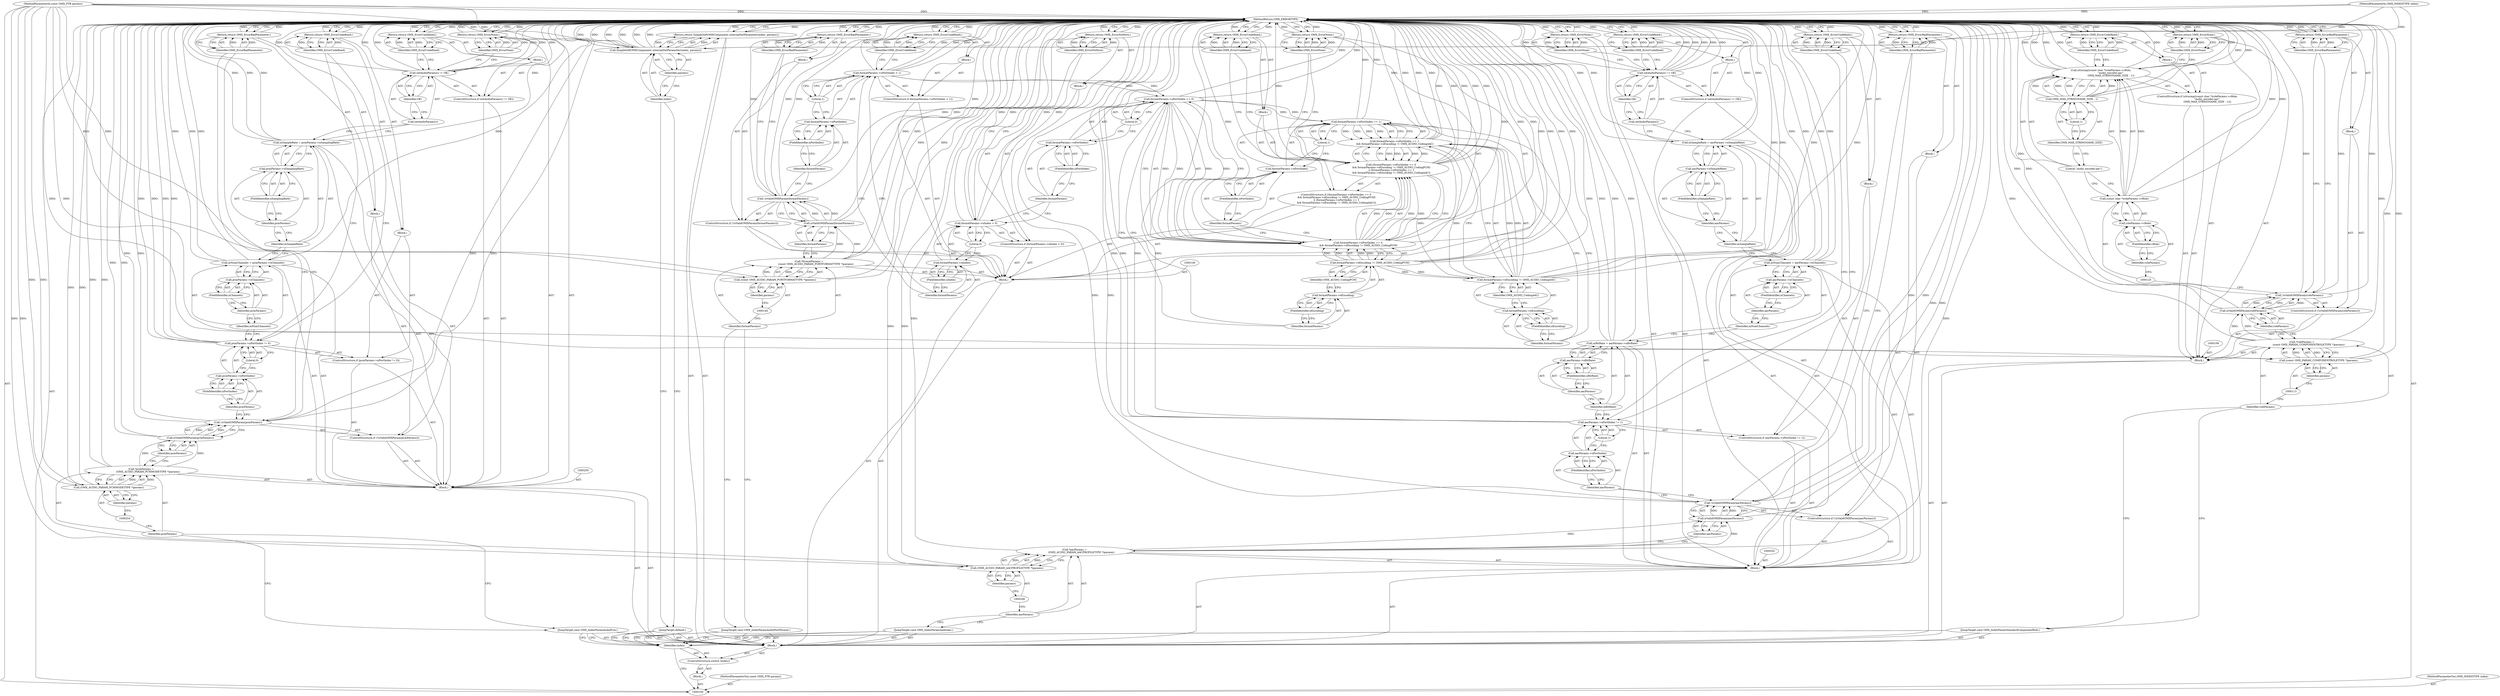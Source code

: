 digraph "0_Android_295c883fe3105b19bcd0f9e07d54c6b589fc5bff_3" {
"1000296" [label="(MethodReturn,OMX_ERRORTYPE)"];
"1000115" [label="(ControlStructure,if (!isValidOMXParam(roleParams)))"];
"1000116" [label="(Call,!isValidOMXParam(roleParams))"];
"1000117" [label="(Call,isValidOMXParam(roleParams))"];
"1000118" [label="(Identifier,roleParams)"];
"1000119" [label="(Block,)"];
"1000291" [label="(JumpTarget,default:)"];
"1000292" [label="(Return,return SimpleSoftOMXComponent::internalSetParameter(index, params);)"];
"1000294" [label="(Identifier,index)"];
"1000295" [label="(Identifier,params)"];
"1000293" [label="(Call,SimpleSoftOMXComponent::internalSetParameter(index, params))"];
"1000120" [label="(Return,return OMX_ErrorBadParameter;)"];
"1000121" [label="(Identifier,OMX_ErrorBadParameter)"];
"1000122" [label="(ControlStructure,if (strncmp((const char *)roleParams->cRole,\n                         \"audio_encoder.aac\",\n                         OMX_MAX_STRINGNAME_SIZE - 1)))"];
"1000123" [label="(Call,strncmp((const char *)roleParams->cRole,\n                         \"audio_encoder.aac\",\n                         OMX_MAX_STRINGNAME_SIZE - 1))"];
"1000124" [label="(Call,(const char *)roleParams->cRole)"];
"1000126" [label="(Call,roleParams->cRole)"];
"1000127" [label="(Identifier,roleParams)"];
"1000128" [label="(FieldIdentifier,cRole)"];
"1000129" [label="(Literal,\"audio_encoder.aac\")"];
"1000130" [label="(Call,OMX_MAX_STRINGNAME_SIZE - 1)"];
"1000131" [label="(Identifier,OMX_MAX_STRINGNAME_SIZE)"];
"1000132" [label="(Literal,1)"];
"1000133" [label="(Block,)"];
"1000134" [label="(Return,return OMX_ErrorUndefined;)"];
"1000135" [label="(Identifier,OMX_ErrorUndefined)"];
"1000102" [label="(MethodParameterIn,const OMX_PTR params)"];
"1000377" [label="(MethodParameterOut,const OMX_PTR params)"];
"1000103" [label="(Block,)"];
"1000101" [label="(MethodParameterIn,OMX_INDEXTYPE index)"];
"1000376" [label="(MethodParameterOut,OMX_INDEXTYPE index)"];
"1000136" [label="(Return,return OMX_ErrorNone;)"];
"1000137" [label="(Identifier,OMX_ErrorNone)"];
"1000138" [label="(JumpTarget,case OMX_IndexParamAudioPortFormat:)"];
"1000139" [label="(Block,)"];
"1000141" [label="(Call,*formatParams =\n                 (const OMX_AUDIO_PARAM_PORTFORMATTYPE *)params)"];
"1000142" [label="(Identifier,formatParams)"];
"1000143" [label="(Call,(const OMX_AUDIO_PARAM_PORTFORMATTYPE *)params)"];
"1000145" [label="(Identifier,params)"];
"1000146" [label="(ControlStructure,if (!isValidOMXParam(formatParams)))"];
"1000147" [label="(Call,!isValidOMXParam(formatParams))"];
"1000148" [label="(Call,isValidOMXParam(formatParams))"];
"1000149" [label="(Identifier,formatParams)"];
"1000150" [label="(Block,)"];
"1000104" [label="(ControlStructure,switch (index))"];
"1000106" [label="(Block,)"];
"1000105" [label="(Identifier,index)"];
"1000151" [label="(Return,return OMX_ErrorBadParameter;)"];
"1000152" [label="(Identifier,OMX_ErrorBadParameter)"];
"1000153" [label="(ControlStructure,if (formatParams->nPortIndex > 1))"];
"1000154" [label="(Call,formatParams->nPortIndex > 1)"];
"1000155" [label="(Call,formatParams->nPortIndex)"];
"1000156" [label="(Identifier,formatParams)"];
"1000157" [label="(FieldIdentifier,nPortIndex)"];
"1000158" [label="(Literal,1)"];
"1000159" [label="(Block,)"];
"1000160" [label="(Return,return OMX_ErrorUndefined;)"];
"1000161" [label="(Identifier,OMX_ErrorUndefined)"];
"1000162" [label="(ControlStructure,if (formatParams->nIndex > 0))"];
"1000166" [label="(FieldIdentifier,nIndex)"];
"1000167" [label="(Literal,0)"];
"1000168" [label="(Block,)"];
"1000163" [label="(Call,formatParams->nIndex > 0)"];
"1000164" [label="(Call,formatParams->nIndex)"];
"1000165" [label="(Identifier,formatParams)"];
"1000169" [label="(Return,return OMX_ErrorNoMore;)"];
"1000170" [label="(Identifier,OMX_ErrorNoMore)"];
"1000107" [label="(JumpTarget,case OMX_IndexParamStandardComponentRole:)"];
"1000171" [label="(ControlStructure,if ((formatParams->nPortIndex == 0\n && formatParams->eEncoding != OMX_AUDIO_CodingPCM)\n || (formatParams->nPortIndex == 1\n && formatParams->eEncoding != OMX_AUDIO_CodingAAC)))"];
"1000177" [label="(FieldIdentifier,nPortIndex)"];
"1000178" [label="(Literal,0)"];
"1000172" [label="(Call,(formatParams->nPortIndex == 0\n && formatParams->eEncoding != OMX_AUDIO_CodingPCM)\n || (formatParams->nPortIndex == 1\n && formatParams->eEncoding != OMX_AUDIO_CodingAAC))"];
"1000173" [label="(Call,formatParams->nPortIndex == 0\n && formatParams->eEncoding != OMX_AUDIO_CodingPCM)"];
"1000174" [label="(Call,formatParams->nPortIndex == 0)"];
"1000175" [label="(Call,formatParams->nPortIndex)"];
"1000176" [label="(Identifier,formatParams)"];
"1000182" [label="(FieldIdentifier,eEncoding)"];
"1000183" [label="(Identifier,OMX_AUDIO_CodingPCM)"];
"1000179" [label="(Call,formatParams->eEncoding != OMX_AUDIO_CodingPCM)"];
"1000180" [label="(Call,formatParams->eEncoding)"];
"1000181" [label="(Identifier,formatParams)"];
"1000188" [label="(FieldIdentifier,nPortIndex)"];
"1000189" [label="(Literal,1)"];
"1000184" [label="(Call,formatParams->nPortIndex == 1\n && formatParams->eEncoding != OMX_AUDIO_CodingAAC)"];
"1000185" [label="(Call,formatParams->nPortIndex == 1)"];
"1000186" [label="(Call,formatParams->nPortIndex)"];
"1000187" [label="(Identifier,formatParams)"];
"1000193" [label="(FieldIdentifier,eEncoding)"];
"1000194" [label="(Identifier,OMX_AUDIO_CodingAAC)"];
"1000190" [label="(Call,formatParams->eEncoding != OMX_AUDIO_CodingAAC)"];
"1000191" [label="(Call,formatParams->eEncoding)"];
"1000192" [label="(Identifier,formatParams)"];
"1000195" [label="(Block,)"];
"1000196" [label="(Return,return OMX_ErrorUndefined;)"];
"1000197" [label="(Identifier,OMX_ErrorUndefined)"];
"1000198" [label="(Return,return OMX_ErrorNone;)"];
"1000199" [label="(Identifier,OMX_ErrorNone)"];
"1000200" [label="(JumpTarget,case OMX_IndexParamAudioAac:)"];
"1000201" [label="(Block,)"];
"1000203" [label="(Call,*aacParams =\n                 (OMX_AUDIO_PARAM_AACPROFILETYPE *)params)"];
"1000204" [label="(Identifier,aacParams)"];
"1000205" [label="(Call,(OMX_AUDIO_PARAM_AACPROFILETYPE *)params)"];
"1000207" [label="(Identifier,params)"];
"1000208" [label="(ControlStructure,if (!isValidOMXParam(aacParams)))"];
"1000209" [label="(Call,!isValidOMXParam(aacParams))"];
"1000210" [label="(Call,isValidOMXParam(aacParams))"];
"1000211" [label="(Identifier,aacParams)"];
"1000212" [label="(Block,)"];
"1000213" [label="(Return,return OMX_ErrorBadParameter;)"];
"1000214" [label="(Identifier,OMX_ErrorBadParameter)"];
"1000215" [label="(ControlStructure,if (aacParams->nPortIndex != 1))"];
"1000216" [label="(Call,aacParams->nPortIndex != 1)"];
"1000217" [label="(Call,aacParams->nPortIndex)"];
"1000218" [label="(Identifier,aacParams)"];
"1000219" [label="(FieldIdentifier,nPortIndex)"];
"1000220" [label="(Literal,1)"];
"1000221" [label="(Block,)"];
"1000222" [label="(Return,return OMX_ErrorUndefined;)"];
"1000223" [label="(Identifier,OMX_ErrorUndefined)"];
"1000224" [label="(Call,mBitRate = aacParams->nBitRate)"];
"1000225" [label="(Identifier,mBitRate)"];
"1000226" [label="(Call,aacParams->nBitRate)"];
"1000227" [label="(Identifier,aacParams)"];
"1000228" [label="(FieldIdentifier,nBitRate)"];
"1000229" [label="(Call,mNumChannels = aacParams->nChannels)"];
"1000230" [label="(Identifier,mNumChannels)"];
"1000231" [label="(Call,aacParams->nChannels)"];
"1000232" [label="(Identifier,aacParams)"];
"1000233" [label="(FieldIdentifier,nChannels)"];
"1000234" [label="(Call,mSampleRate = aacParams->nSampleRate)"];
"1000235" [label="(Identifier,mSampleRate)"];
"1000236" [label="(Call,aacParams->nSampleRate)"];
"1000237" [label="(Identifier,aacParams)"];
"1000238" [label="(FieldIdentifier,nSampleRate)"];
"1000239" [label="(ControlStructure,if (setAudioParams() != OK))"];
"1000242" [label="(Identifier,OK)"];
"1000243" [label="(Block,)"];
"1000240" [label="(Call,setAudioParams() != OK)"];
"1000241" [label="(Call,setAudioParams())"];
"1000108" [label="(Block,)"];
"1000110" [label="(Call,*roleParams =\n                 (const OMX_PARAM_COMPONENTROLETYPE *)params)"];
"1000111" [label="(Identifier,roleParams)"];
"1000244" [label="(Return,return OMX_ErrorUndefined;)"];
"1000245" [label="(Identifier,OMX_ErrorUndefined)"];
"1000246" [label="(Return,return OMX_ErrorNone;)"];
"1000247" [label="(Identifier,OMX_ErrorNone)"];
"1000248" [label="(JumpTarget,case OMX_IndexParamAudioPcm:)"];
"1000249" [label="(Block,)"];
"1000251" [label="(Call,*pcmParams =\n                 (OMX_AUDIO_PARAM_PCMMODETYPE *)params)"];
"1000252" [label="(Identifier,pcmParams)"];
"1000112" [label="(Call,(const OMX_PARAM_COMPONENTROLETYPE *)params)"];
"1000114" [label="(Identifier,params)"];
"1000253" [label="(Call,(OMX_AUDIO_PARAM_PCMMODETYPE *)params)"];
"1000255" [label="(Identifier,params)"];
"1000256" [label="(ControlStructure,if (!isValidOMXParam(pcmParams)))"];
"1000257" [label="(Call,!isValidOMXParam(pcmParams))"];
"1000258" [label="(Call,isValidOMXParam(pcmParams))"];
"1000259" [label="(Identifier,pcmParams)"];
"1000260" [label="(Block,)"];
"1000261" [label="(Return,return OMX_ErrorBadParameter;)"];
"1000262" [label="(Identifier,OMX_ErrorBadParameter)"];
"1000263" [label="(ControlStructure,if (pcmParams->nPortIndex != 0))"];
"1000264" [label="(Call,pcmParams->nPortIndex != 0)"];
"1000265" [label="(Call,pcmParams->nPortIndex)"];
"1000266" [label="(Identifier,pcmParams)"];
"1000267" [label="(FieldIdentifier,nPortIndex)"];
"1000268" [label="(Literal,0)"];
"1000269" [label="(Block,)"];
"1000270" [label="(Return,return OMX_ErrorUndefined;)"];
"1000271" [label="(Identifier,OMX_ErrorUndefined)"];
"1000272" [label="(Call,mNumChannels = pcmParams->nChannels)"];
"1000273" [label="(Identifier,mNumChannels)"];
"1000274" [label="(Call,pcmParams->nChannels)"];
"1000275" [label="(Identifier,pcmParams)"];
"1000276" [label="(FieldIdentifier,nChannels)"];
"1000277" [label="(Call,mSampleRate = pcmParams->nSamplingRate)"];
"1000278" [label="(Identifier,mSampleRate)"];
"1000279" [label="(Call,pcmParams->nSamplingRate)"];
"1000280" [label="(Identifier,pcmParams)"];
"1000281" [label="(FieldIdentifier,nSamplingRate)"];
"1000282" [label="(ControlStructure,if (setAudioParams() != OK))"];
"1000285" [label="(Identifier,OK)"];
"1000286" [label="(Block,)"];
"1000283" [label="(Call,setAudioParams() != OK)"];
"1000284" [label="(Call,setAudioParams())"];
"1000287" [label="(Return,return OMX_ErrorUndefined;)"];
"1000288" [label="(Identifier,OMX_ErrorUndefined)"];
"1000289" [label="(Return,return OMX_ErrorNone;)"];
"1000290" [label="(Identifier,OMX_ErrorNone)"];
"1000296" -> "1000100"  [label="AST: "];
"1000296" -> "1000120"  [label="CFG: "];
"1000296" -> "1000134"  [label="CFG: "];
"1000296" -> "1000136"  [label="CFG: "];
"1000296" -> "1000151"  [label="CFG: "];
"1000296" -> "1000160"  [label="CFG: "];
"1000296" -> "1000169"  [label="CFG: "];
"1000296" -> "1000196"  [label="CFG: "];
"1000296" -> "1000198"  [label="CFG: "];
"1000296" -> "1000213"  [label="CFG: "];
"1000296" -> "1000222"  [label="CFG: "];
"1000296" -> "1000244"  [label="CFG: "];
"1000296" -> "1000246"  [label="CFG: "];
"1000296" -> "1000261"  [label="CFG: "];
"1000296" -> "1000270"  [label="CFG: "];
"1000296" -> "1000287"  [label="CFG: "];
"1000296" -> "1000289"  [label="CFG: "];
"1000296" -> "1000292"  [label="CFG: "];
"1000244" -> "1000296"  [label="DDG: "];
"1000136" -> "1000296"  [label="DDG: "];
"1000120" -> "1000296"  [label="DDG: "];
"1000196" -> "1000296"  [label="DDG: "];
"1000198" -> "1000296"  [label="DDG: "];
"1000261" -> "1000296"  [label="DDG: "];
"1000184" -> "1000296"  [label="DDG: "];
"1000184" -> "1000296"  [label="DDG: "];
"1000224" -> "1000296"  [label="DDG: "];
"1000224" -> "1000296"  [label="DDG: "];
"1000205" -> "1000296"  [label="DDG: "];
"1000154" -> "1000296"  [label="DDG: "];
"1000154" -> "1000296"  [label="DDG: "];
"1000257" -> "1000296"  [label="DDG: "];
"1000257" -> "1000296"  [label="DDG: "];
"1000203" -> "1000296"  [label="DDG: "];
"1000258" -> "1000296"  [label="DDG: "];
"1000116" -> "1000296"  [label="DDG: "];
"1000116" -> "1000296"  [label="DDG: "];
"1000123" -> "1000296"  [label="DDG: "];
"1000123" -> "1000296"  [label="DDG: "];
"1000123" -> "1000296"  [label="DDG: "];
"1000163" -> "1000296"  [label="DDG: "];
"1000163" -> "1000296"  [label="DDG: "];
"1000185" -> "1000296"  [label="DDG: "];
"1000124" -> "1000296"  [label="DDG: "];
"1000172" -> "1000296"  [label="DDG: "];
"1000172" -> "1000296"  [label="DDG: "];
"1000172" -> "1000296"  [label="DDG: "];
"1000190" -> "1000296"  [label="DDG: "];
"1000190" -> "1000296"  [label="DDG: "];
"1000209" -> "1000296"  [label="DDG: "];
"1000209" -> "1000296"  [label="DDG: "];
"1000283" -> "1000296"  [label="DDG: "];
"1000283" -> "1000296"  [label="DDG: "];
"1000283" -> "1000296"  [label="DDG: "];
"1000293" -> "1000296"  [label="DDG: "];
"1000293" -> "1000296"  [label="DDG: "];
"1000293" -> "1000296"  [label="DDG: "];
"1000234" -> "1000296"  [label="DDG: "];
"1000234" -> "1000296"  [label="DDG: "];
"1000251" -> "1000296"  [label="DDG: "];
"1000216" -> "1000296"  [label="DDG: "];
"1000216" -> "1000296"  [label="DDG: "];
"1000173" -> "1000296"  [label="DDG: "];
"1000173" -> "1000296"  [label="DDG: "];
"1000253" -> "1000296"  [label="DDG: "];
"1000240" -> "1000296"  [label="DDG: "];
"1000240" -> "1000296"  [label="DDG: "];
"1000240" -> "1000296"  [label="DDG: "];
"1000112" -> "1000296"  [label="DDG: "];
"1000264" -> "1000296"  [label="DDG: "];
"1000264" -> "1000296"  [label="DDG: "];
"1000272" -> "1000296"  [label="DDG: "];
"1000272" -> "1000296"  [label="DDG: "];
"1000179" -> "1000296"  [label="DDG: "];
"1000179" -> "1000296"  [label="DDG: "];
"1000148" -> "1000296"  [label="DDG: "];
"1000147" -> "1000296"  [label="DDG: "];
"1000147" -> "1000296"  [label="DDG: "];
"1000117" -> "1000296"  [label="DDG: "];
"1000229" -> "1000296"  [label="DDG: "];
"1000229" -> "1000296"  [label="DDG: "];
"1000277" -> "1000296"  [label="DDG: "];
"1000277" -> "1000296"  [label="DDG: "];
"1000102" -> "1000296"  [label="DDG: "];
"1000110" -> "1000296"  [label="DDG: "];
"1000101" -> "1000296"  [label="DDG: "];
"1000210" -> "1000296"  [label="DDG: "];
"1000143" -> "1000296"  [label="DDG: "];
"1000141" -> "1000296"  [label="DDG: "];
"1000174" -> "1000296"  [label="DDG: "];
"1000130" -> "1000296"  [label="DDG: "];
"1000287" -> "1000296"  [label="DDG: "];
"1000289" -> "1000296"  [label="DDG: "];
"1000151" -> "1000296"  [label="DDG: "];
"1000160" -> "1000296"  [label="DDG: "];
"1000213" -> "1000296"  [label="DDG: "];
"1000169" -> "1000296"  [label="DDG: "];
"1000292" -> "1000296"  [label="DDG: "];
"1000270" -> "1000296"  [label="DDG: "];
"1000134" -> "1000296"  [label="DDG: "];
"1000246" -> "1000296"  [label="DDG: "];
"1000222" -> "1000296"  [label="DDG: "];
"1000115" -> "1000108"  [label="AST: "];
"1000116" -> "1000115"  [label="AST: "];
"1000119" -> "1000115"  [label="AST: "];
"1000116" -> "1000115"  [label="AST: "];
"1000116" -> "1000117"  [label="CFG: "];
"1000117" -> "1000116"  [label="AST: "];
"1000121" -> "1000116"  [label="CFG: "];
"1000125" -> "1000116"  [label="CFG: "];
"1000116" -> "1000296"  [label="DDG: "];
"1000116" -> "1000296"  [label="DDG: "];
"1000117" -> "1000116"  [label="DDG: "];
"1000117" -> "1000116"  [label="AST: "];
"1000117" -> "1000118"  [label="CFG: "];
"1000118" -> "1000117"  [label="AST: "];
"1000116" -> "1000117"  [label="CFG: "];
"1000117" -> "1000296"  [label="DDG: "];
"1000117" -> "1000116"  [label="DDG: "];
"1000110" -> "1000117"  [label="DDG: "];
"1000118" -> "1000117"  [label="AST: "];
"1000118" -> "1000110"  [label="CFG: "];
"1000117" -> "1000118"  [label="CFG: "];
"1000119" -> "1000115"  [label="AST: "];
"1000120" -> "1000119"  [label="AST: "];
"1000291" -> "1000106"  [label="AST: "];
"1000291" -> "1000105"  [label="CFG: "];
"1000294" -> "1000291"  [label="CFG: "];
"1000292" -> "1000106"  [label="AST: "];
"1000292" -> "1000293"  [label="CFG: "];
"1000293" -> "1000292"  [label="AST: "];
"1000296" -> "1000292"  [label="CFG: "];
"1000292" -> "1000296"  [label="DDG: "];
"1000293" -> "1000292"  [label="DDG: "];
"1000294" -> "1000293"  [label="AST: "];
"1000294" -> "1000291"  [label="CFG: "];
"1000295" -> "1000294"  [label="CFG: "];
"1000295" -> "1000293"  [label="AST: "];
"1000295" -> "1000294"  [label="CFG: "];
"1000293" -> "1000295"  [label="CFG: "];
"1000293" -> "1000292"  [label="AST: "];
"1000293" -> "1000295"  [label="CFG: "];
"1000294" -> "1000293"  [label="AST: "];
"1000295" -> "1000293"  [label="AST: "];
"1000292" -> "1000293"  [label="CFG: "];
"1000293" -> "1000296"  [label="DDG: "];
"1000293" -> "1000296"  [label="DDG: "];
"1000293" -> "1000296"  [label="DDG: "];
"1000293" -> "1000292"  [label="DDG: "];
"1000101" -> "1000293"  [label="DDG: "];
"1000102" -> "1000293"  [label="DDG: "];
"1000120" -> "1000119"  [label="AST: "];
"1000120" -> "1000121"  [label="CFG: "];
"1000121" -> "1000120"  [label="AST: "];
"1000296" -> "1000120"  [label="CFG: "];
"1000120" -> "1000296"  [label="DDG: "];
"1000121" -> "1000120"  [label="DDG: "];
"1000121" -> "1000120"  [label="AST: "];
"1000121" -> "1000116"  [label="CFG: "];
"1000120" -> "1000121"  [label="CFG: "];
"1000121" -> "1000120"  [label="DDG: "];
"1000122" -> "1000108"  [label="AST: "];
"1000123" -> "1000122"  [label="AST: "];
"1000133" -> "1000122"  [label="AST: "];
"1000123" -> "1000122"  [label="AST: "];
"1000123" -> "1000130"  [label="CFG: "];
"1000124" -> "1000123"  [label="AST: "];
"1000129" -> "1000123"  [label="AST: "];
"1000130" -> "1000123"  [label="AST: "];
"1000135" -> "1000123"  [label="CFG: "];
"1000137" -> "1000123"  [label="CFG: "];
"1000123" -> "1000296"  [label="DDG: "];
"1000123" -> "1000296"  [label="DDG: "];
"1000123" -> "1000296"  [label="DDG: "];
"1000124" -> "1000123"  [label="DDG: "];
"1000130" -> "1000123"  [label="DDG: "];
"1000130" -> "1000123"  [label="DDG: "];
"1000124" -> "1000123"  [label="AST: "];
"1000124" -> "1000126"  [label="CFG: "];
"1000125" -> "1000124"  [label="AST: "];
"1000126" -> "1000124"  [label="AST: "];
"1000129" -> "1000124"  [label="CFG: "];
"1000124" -> "1000296"  [label="DDG: "];
"1000124" -> "1000123"  [label="DDG: "];
"1000126" -> "1000124"  [label="AST: "];
"1000126" -> "1000128"  [label="CFG: "];
"1000127" -> "1000126"  [label="AST: "];
"1000128" -> "1000126"  [label="AST: "];
"1000124" -> "1000126"  [label="CFG: "];
"1000127" -> "1000126"  [label="AST: "];
"1000127" -> "1000125"  [label="CFG: "];
"1000128" -> "1000127"  [label="CFG: "];
"1000128" -> "1000126"  [label="AST: "];
"1000128" -> "1000127"  [label="CFG: "];
"1000126" -> "1000128"  [label="CFG: "];
"1000129" -> "1000123"  [label="AST: "];
"1000129" -> "1000124"  [label="CFG: "];
"1000131" -> "1000129"  [label="CFG: "];
"1000130" -> "1000123"  [label="AST: "];
"1000130" -> "1000132"  [label="CFG: "];
"1000131" -> "1000130"  [label="AST: "];
"1000132" -> "1000130"  [label="AST: "];
"1000123" -> "1000130"  [label="CFG: "];
"1000130" -> "1000296"  [label="DDG: "];
"1000130" -> "1000123"  [label="DDG: "];
"1000130" -> "1000123"  [label="DDG: "];
"1000131" -> "1000130"  [label="AST: "];
"1000131" -> "1000129"  [label="CFG: "];
"1000132" -> "1000131"  [label="CFG: "];
"1000132" -> "1000130"  [label="AST: "];
"1000132" -> "1000131"  [label="CFG: "];
"1000130" -> "1000132"  [label="CFG: "];
"1000133" -> "1000122"  [label="AST: "];
"1000134" -> "1000133"  [label="AST: "];
"1000134" -> "1000133"  [label="AST: "];
"1000134" -> "1000135"  [label="CFG: "];
"1000135" -> "1000134"  [label="AST: "];
"1000296" -> "1000134"  [label="CFG: "];
"1000134" -> "1000296"  [label="DDG: "];
"1000135" -> "1000134"  [label="DDG: "];
"1000135" -> "1000134"  [label="AST: "];
"1000135" -> "1000123"  [label="CFG: "];
"1000134" -> "1000135"  [label="CFG: "];
"1000135" -> "1000134"  [label="DDG: "];
"1000102" -> "1000100"  [label="AST: "];
"1000102" -> "1000296"  [label="DDG: "];
"1000102" -> "1000112"  [label="DDG: "];
"1000102" -> "1000143"  [label="DDG: "];
"1000102" -> "1000205"  [label="DDG: "];
"1000102" -> "1000253"  [label="DDG: "];
"1000102" -> "1000293"  [label="DDG: "];
"1000377" -> "1000100"  [label="AST: "];
"1000103" -> "1000100"  [label="AST: "];
"1000104" -> "1000103"  [label="AST: "];
"1000101" -> "1000100"  [label="AST: "];
"1000101" -> "1000296"  [label="DDG: "];
"1000101" -> "1000293"  [label="DDG: "];
"1000376" -> "1000100"  [label="AST: "];
"1000136" -> "1000108"  [label="AST: "];
"1000136" -> "1000137"  [label="CFG: "];
"1000137" -> "1000136"  [label="AST: "];
"1000296" -> "1000136"  [label="CFG: "];
"1000136" -> "1000296"  [label="DDG: "];
"1000137" -> "1000136"  [label="DDG: "];
"1000137" -> "1000136"  [label="AST: "];
"1000137" -> "1000123"  [label="CFG: "];
"1000136" -> "1000137"  [label="CFG: "];
"1000137" -> "1000136"  [label="DDG: "];
"1000138" -> "1000106"  [label="AST: "];
"1000138" -> "1000105"  [label="CFG: "];
"1000142" -> "1000138"  [label="CFG: "];
"1000139" -> "1000106"  [label="AST: "];
"1000140" -> "1000139"  [label="AST: "];
"1000141" -> "1000139"  [label="AST: "];
"1000146" -> "1000139"  [label="AST: "];
"1000153" -> "1000139"  [label="AST: "];
"1000162" -> "1000139"  [label="AST: "];
"1000171" -> "1000139"  [label="AST: "];
"1000198" -> "1000139"  [label="AST: "];
"1000141" -> "1000139"  [label="AST: "];
"1000141" -> "1000143"  [label="CFG: "];
"1000142" -> "1000141"  [label="AST: "];
"1000143" -> "1000141"  [label="AST: "];
"1000149" -> "1000141"  [label="CFG: "];
"1000141" -> "1000296"  [label="DDG: "];
"1000143" -> "1000141"  [label="DDG: "];
"1000141" -> "1000148"  [label="DDG: "];
"1000142" -> "1000141"  [label="AST: "];
"1000142" -> "1000138"  [label="CFG: "];
"1000144" -> "1000142"  [label="CFG: "];
"1000143" -> "1000141"  [label="AST: "];
"1000143" -> "1000145"  [label="CFG: "];
"1000144" -> "1000143"  [label="AST: "];
"1000145" -> "1000143"  [label="AST: "];
"1000141" -> "1000143"  [label="CFG: "];
"1000143" -> "1000296"  [label="DDG: "];
"1000143" -> "1000141"  [label="DDG: "];
"1000102" -> "1000143"  [label="DDG: "];
"1000145" -> "1000143"  [label="AST: "];
"1000145" -> "1000144"  [label="CFG: "];
"1000143" -> "1000145"  [label="CFG: "];
"1000146" -> "1000139"  [label="AST: "];
"1000147" -> "1000146"  [label="AST: "];
"1000150" -> "1000146"  [label="AST: "];
"1000147" -> "1000146"  [label="AST: "];
"1000147" -> "1000148"  [label="CFG: "];
"1000148" -> "1000147"  [label="AST: "];
"1000152" -> "1000147"  [label="CFG: "];
"1000156" -> "1000147"  [label="CFG: "];
"1000147" -> "1000296"  [label="DDG: "];
"1000147" -> "1000296"  [label="DDG: "];
"1000148" -> "1000147"  [label="DDG: "];
"1000148" -> "1000147"  [label="AST: "];
"1000148" -> "1000149"  [label="CFG: "];
"1000149" -> "1000148"  [label="AST: "];
"1000147" -> "1000148"  [label="CFG: "];
"1000148" -> "1000296"  [label="DDG: "];
"1000148" -> "1000147"  [label="DDG: "];
"1000141" -> "1000148"  [label="DDG: "];
"1000149" -> "1000148"  [label="AST: "];
"1000149" -> "1000141"  [label="CFG: "];
"1000148" -> "1000149"  [label="CFG: "];
"1000150" -> "1000146"  [label="AST: "];
"1000151" -> "1000150"  [label="AST: "];
"1000104" -> "1000103"  [label="AST: "];
"1000105" -> "1000104"  [label="AST: "];
"1000106" -> "1000104"  [label="AST: "];
"1000106" -> "1000104"  [label="AST: "];
"1000107" -> "1000106"  [label="AST: "];
"1000108" -> "1000106"  [label="AST: "];
"1000138" -> "1000106"  [label="AST: "];
"1000139" -> "1000106"  [label="AST: "];
"1000200" -> "1000106"  [label="AST: "];
"1000201" -> "1000106"  [label="AST: "];
"1000248" -> "1000106"  [label="AST: "];
"1000249" -> "1000106"  [label="AST: "];
"1000291" -> "1000106"  [label="AST: "];
"1000292" -> "1000106"  [label="AST: "];
"1000105" -> "1000104"  [label="AST: "];
"1000105" -> "1000100"  [label="CFG: "];
"1000107" -> "1000105"  [label="CFG: "];
"1000138" -> "1000105"  [label="CFG: "];
"1000200" -> "1000105"  [label="CFG: "];
"1000248" -> "1000105"  [label="CFG: "];
"1000291" -> "1000105"  [label="CFG: "];
"1000151" -> "1000150"  [label="AST: "];
"1000151" -> "1000152"  [label="CFG: "];
"1000152" -> "1000151"  [label="AST: "];
"1000296" -> "1000151"  [label="CFG: "];
"1000151" -> "1000296"  [label="DDG: "];
"1000152" -> "1000151"  [label="DDG: "];
"1000152" -> "1000151"  [label="AST: "];
"1000152" -> "1000147"  [label="CFG: "];
"1000151" -> "1000152"  [label="CFG: "];
"1000152" -> "1000151"  [label="DDG: "];
"1000153" -> "1000139"  [label="AST: "];
"1000154" -> "1000153"  [label="AST: "];
"1000159" -> "1000153"  [label="AST: "];
"1000154" -> "1000153"  [label="AST: "];
"1000154" -> "1000158"  [label="CFG: "];
"1000155" -> "1000154"  [label="AST: "];
"1000158" -> "1000154"  [label="AST: "];
"1000161" -> "1000154"  [label="CFG: "];
"1000165" -> "1000154"  [label="CFG: "];
"1000154" -> "1000296"  [label="DDG: "];
"1000154" -> "1000296"  [label="DDG: "];
"1000154" -> "1000174"  [label="DDG: "];
"1000155" -> "1000154"  [label="AST: "];
"1000155" -> "1000157"  [label="CFG: "];
"1000156" -> "1000155"  [label="AST: "];
"1000157" -> "1000155"  [label="AST: "];
"1000158" -> "1000155"  [label="CFG: "];
"1000156" -> "1000155"  [label="AST: "];
"1000156" -> "1000147"  [label="CFG: "];
"1000157" -> "1000156"  [label="CFG: "];
"1000157" -> "1000155"  [label="AST: "];
"1000157" -> "1000156"  [label="CFG: "];
"1000155" -> "1000157"  [label="CFG: "];
"1000158" -> "1000154"  [label="AST: "];
"1000158" -> "1000155"  [label="CFG: "];
"1000154" -> "1000158"  [label="CFG: "];
"1000159" -> "1000153"  [label="AST: "];
"1000160" -> "1000159"  [label="AST: "];
"1000160" -> "1000159"  [label="AST: "];
"1000160" -> "1000161"  [label="CFG: "];
"1000161" -> "1000160"  [label="AST: "];
"1000296" -> "1000160"  [label="CFG: "];
"1000160" -> "1000296"  [label="DDG: "];
"1000161" -> "1000160"  [label="DDG: "];
"1000161" -> "1000160"  [label="AST: "];
"1000161" -> "1000154"  [label="CFG: "];
"1000160" -> "1000161"  [label="CFG: "];
"1000161" -> "1000160"  [label="DDG: "];
"1000162" -> "1000139"  [label="AST: "];
"1000163" -> "1000162"  [label="AST: "];
"1000168" -> "1000162"  [label="AST: "];
"1000166" -> "1000164"  [label="AST: "];
"1000166" -> "1000165"  [label="CFG: "];
"1000164" -> "1000166"  [label="CFG: "];
"1000167" -> "1000163"  [label="AST: "];
"1000167" -> "1000164"  [label="CFG: "];
"1000163" -> "1000167"  [label="CFG: "];
"1000168" -> "1000162"  [label="AST: "];
"1000169" -> "1000168"  [label="AST: "];
"1000163" -> "1000162"  [label="AST: "];
"1000163" -> "1000167"  [label="CFG: "];
"1000164" -> "1000163"  [label="AST: "];
"1000167" -> "1000163"  [label="AST: "];
"1000170" -> "1000163"  [label="CFG: "];
"1000176" -> "1000163"  [label="CFG: "];
"1000163" -> "1000296"  [label="DDG: "];
"1000163" -> "1000296"  [label="DDG: "];
"1000164" -> "1000163"  [label="AST: "];
"1000164" -> "1000166"  [label="CFG: "];
"1000165" -> "1000164"  [label="AST: "];
"1000166" -> "1000164"  [label="AST: "];
"1000167" -> "1000164"  [label="CFG: "];
"1000165" -> "1000164"  [label="AST: "];
"1000165" -> "1000154"  [label="CFG: "];
"1000166" -> "1000165"  [label="CFG: "];
"1000169" -> "1000168"  [label="AST: "];
"1000169" -> "1000170"  [label="CFG: "];
"1000170" -> "1000169"  [label="AST: "];
"1000296" -> "1000169"  [label="CFG: "];
"1000169" -> "1000296"  [label="DDG: "];
"1000170" -> "1000169"  [label="DDG: "];
"1000170" -> "1000169"  [label="AST: "];
"1000170" -> "1000163"  [label="CFG: "];
"1000169" -> "1000170"  [label="CFG: "];
"1000170" -> "1000169"  [label="DDG: "];
"1000107" -> "1000106"  [label="AST: "];
"1000107" -> "1000105"  [label="CFG: "];
"1000111" -> "1000107"  [label="CFG: "];
"1000171" -> "1000139"  [label="AST: "];
"1000172" -> "1000171"  [label="AST: "];
"1000195" -> "1000171"  [label="AST: "];
"1000177" -> "1000175"  [label="AST: "];
"1000177" -> "1000176"  [label="CFG: "];
"1000175" -> "1000177"  [label="CFG: "];
"1000178" -> "1000174"  [label="AST: "];
"1000178" -> "1000175"  [label="CFG: "];
"1000174" -> "1000178"  [label="CFG: "];
"1000172" -> "1000171"  [label="AST: "];
"1000172" -> "1000173"  [label="CFG: "];
"1000172" -> "1000184"  [label="CFG: "];
"1000173" -> "1000172"  [label="AST: "];
"1000184" -> "1000172"  [label="AST: "];
"1000197" -> "1000172"  [label="CFG: "];
"1000199" -> "1000172"  [label="CFG: "];
"1000172" -> "1000296"  [label="DDG: "];
"1000172" -> "1000296"  [label="DDG: "];
"1000172" -> "1000296"  [label="DDG: "];
"1000173" -> "1000172"  [label="DDG: "];
"1000173" -> "1000172"  [label="DDG: "];
"1000184" -> "1000172"  [label="DDG: "];
"1000184" -> "1000172"  [label="DDG: "];
"1000173" -> "1000172"  [label="AST: "];
"1000173" -> "1000174"  [label="CFG: "];
"1000173" -> "1000179"  [label="CFG: "];
"1000174" -> "1000173"  [label="AST: "];
"1000179" -> "1000173"  [label="AST: "];
"1000187" -> "1000173"  [label="CFG: "];
"1000172" -> "1000173"  [label="CFG: "];
"1000173" -> "1000296"  [label="DDG: "];
"1000173" -> "1000296"  [label="DDG: "];
"1000173" -> "1000172"  [label="DDG: "];
"1000173" -> "1000172"  [label="DDG: "];
"1000174" -> "1000173"  [label="DDG: "];
"1000174" -> "1000173"  [label="DDG: "];
"1000179" -> "1000173"  [label="DDG: "];
"1000179" -> "1000173"  [label="DDG: "];
"1000174" -> "1000173"  [label="AST: "];
"1000174" -> "1000178"  [label="CFG: "];
"1000175" -> "1000174"  [label="AST: "];
"1000178" -> "1000174"  [label="AST: "];
"1000181" -> "1000174"  [label="CFG: "];
"1000173" -> "1000174"  [label="CFG: "];
"1000174" -> "1000296"  [label="DDG: "];
"1000174" -> "1000173"  [label="DDG: "];
"1000174" -> "1000173"  [label="DDG: "];
"1000154" -> "1000174"  [label="DDG: "];
"1000174" -> "1000185"  [label="DDG: "];
"1000175" -> "1000174"  [label="AST: "];
"1000175" -> "1000177"  [label="CFG: "];
"1000176" -> "1000175"  [label="AST: "];
"1000177" -> "1000175"  [label="AST: "];
"1000178" -> "1000175"  [label="CFG: "];
"1000176" -> "1000175"  [label="AST: "];
"1000176" -> "1000163"  [label="CFG: "];
"1000177" -> "1000176"  [label="CFG: "];
"1000182" -> "1000180"  [label="AST: "];
"1000182" -> "1000181"  [label="CFG: "];
"1000180" -> "1000182"  [label="CFG: "];
"1000183" -> "1000179"  [label="AST: "];
"1000183" -> "1000180"  [label="CFG: "];
"1000179" -> "1000183"  [label="CFG: "];
"1000179" -> "1000173"  [label="AST: "];
"1000179" -> "1000183"  [label="CFG: "];
"1000180" -> "1000179"  [label="AST: "];
"1000183" -> "1000179"  [label="AST: "];
"1000173" -> "1000179"  [label="CFG: "];
"1000179" -> "1000296"  [label="DDG: "];
"1000179" -> "1000296"  [label="DDG: "];
"1000179" -> "1000173"  [label="DDG: "];
"1000179" -> "1000173"  [label="DDG: "];
"1000179" -> "1000190"  [label="DDG: "];
"1000180" -> "1000179"  [label="AST: "];
"1000180" -> "1000182"  [label="CFG: "];
"1000181" -> "1000180"  [label="AST: "];
"1000182" -> "1000180"  [label="AST: "];
"1000183" -> "1000180"  [label="CFG: "];
"1000181" -> "1000180"  [label="AST: "];
"1000181" -> "1000174"  [label="CFG: "];
"1000182" -> "1000181"  [label="CFG: "];
"1000188" -> "1000186"  [label="AST: "];
"1000188" -> "1000187"  [label="CFG: "];
"1000186" -> "1000188"  [label="CFG: "];
"1000189" -> "1000185"  [label="AST: "];
"1000189" -> "1000186"  [label="CFG: "];
"1000185" -> "1000189"  [label="CFG: "];
"1000184" -> "1000172"  [label="AST: "];
"1000184" -> "1000185"  [label="CFG: "];
"1000184" -> "1000190"  [label="CFG: "];
"1000185" -> "1000184"  [label="AST: "];
"1000190" -> "1000184"  [label="AST: "];
"1000172" -> "1000184"  [label="CFG: "];
"1000184" -> "1000296"  [label="DDG: "];
"1000184" -> "1000296"  [label="DDG: "];
"1000184" -> "1000172"  [label="DDG: "];
"1000184" -> "1000172"  [label="DDG: "];
"1000185" -> "1000184"  [label="DDG: "];
"1000185" -> "1000184"  [label="DDG: "];
"1000190" -> "1000184"  [label="DDG: "];
"1000190" -> "1000184"  [label="DDG: "];
"1000185" -> "1000184"  [label="AST: "];
"1000185" -> "1000189"  [label="CFG: "];
"1000186" -> "1000185"  [label="AST: "];
"1000189" -> "1000185"  [label="AST: "];
"1000192" -> "1000185"  [label="CFG: "];
"1000184" -> "1000185"  [label="CFG: "];
"1000185" -> "1000296"  [label="DDG: "];
"1000185" -> "1000184"  [label="DDG: "];
"1000185" -> "1000184"  [label="DDG: "];
"1000174" -> "1000185"  [label="DDG: "];
"1000186" -> "1000185"  [label="AST: "];
"1000186" -> "1000188"  [label="CFG: "];
"1000187" -> "1000186"  [label="AST: "];
"1000188" -> "1000186"  [label="AST: "];
"1000189" -> "1000186"  [label="CFG: "];
"1000187" -> "1000186"  [label="AST: "];
"1000187" -> "1000173"  [label="CFG: "];
"1000188" -> "1000187"  [label="CFG: "];
"1000193" -> "1000191"  [label="AST: "];
"1000193" -> "1000192"  [label="CFG: "];
"1000191" -> "1000193"  [label="CFG: "];
"1000194" -> "1000190"  [label="AST: "];
"1000194" -> "1000191"  [label="CFG: "];
"1000190" -> "1000194"  [label="CFG: "];
"1000190" -> "1000184"  [label="AST: "];
"1000190" -> "1000194"  [label="CFG: "];
"1000191" -> "1000190"  [label="AST: "];
"1000194" -> "1000190"  [label="AST: "];
"1000184" -> "1000190"  [label="CFG: "];
"1000190" -> "1000296"  [label="DDG: "];
"1000190" -> "1000296"  [label="DDG: "];
"1000190" -> "1000184"  [label="DDG: "];
"1000190" -> "1000184"  [label="DDG: "];
"1000179" -> "1000190"  [label="DDG: "];
"1000191" -> "1000190"  [label="AST: "];
"1000191" -> "1000193"  [label="CFG: "];
"1000192" -> "1000191"  [label="AST: "];
"1000193" -> "1000191"  [label="AST: "];
"1000194" -> "1000191"  [label="CFG: "];
"1000192" -> "1000191"  [label="AST: "];
"1000192" -> "1000185"  [label="CFG: "];
"1000193" -> "1000192"  [label="CFG: "];
"1000195" -> "1000171"  [label="AST: "];
"1000196" -> "1000195"  [label="AST: "];
"1000196" -> "1000195"  [label="AST: "];
"1000196" -> "1000197"  [label="CFG: "];
"1000197" -> "1000196"  [label="AST: "];
"1000296" -> "1000196"  [label="CFG: "];
"1000196" -> "1000296"  [label="DDG: "];
"1000197" -> "1000196"  [label="DDG: "];
"1000197" -> "1000196"  [label="AST: "];
"1000197" -> "1000172"  [label="CFG: "];
"1000196" -> "1000197"  [label="CFG: "];
"1000197" -> "1000196"  [label="DDG: "];
"1000198" -> "1000139"  [label="AST: "];
"1000198" -> "1000199"  [label="CFG: "];
"1000199" -> "1000198"  [label="AST: "];
"1000296" -> "1000198"  [label="CFG: "];
"1000198" -> "1000296"  [label="DDG: "];
"1000199" -> "1000198"  [label="DDG: "];
"1000199" -> "1000198"  [label="AST: "];
"1000199" -> "1000172"  [label="CFG: "];
"1000198" -> "1000199"  [label="CFG: "];
"1000199" -> "1000198"  [label="DDG: "];
"1000200" -> "1000106"  [label="AST: "];
"1000200" -> "1000105"  [label="CFG: "];
"1000204" -> "1000200"  [label="CFG: "];
"1000201" -> "1000106"  [label="AST: "];
"1000202" -> "1000201"  [label="AST: "];
"1000203" -> "1000201"  [label="AST: "];
"1000208" -> "1000201"  [label="AST: "];
"1000215" -> "1000201"  [label="AST: "];
"1000224" -> "1000201"  [label="AST: "];
"1000229" -> "1000201"  [label="AST: "];
"1000234" -> "1000201"  [label="AST: "];
"1000239" -> "1000201"  [label="AST: "];
"1000246" -> "1000201"  [label="AST: "];
"1000203" -> "1000201"  [label="AST: "];
"1000203" -> "1000205"  [label="CFG: "];
"1000204" -> "1000203"  [label="AST: "];
"1000205" -> "1000203"  [label="AST: "];
"1000211" -> "1000203"  [label="CFG: "];
"1000203" -> "1000296"  [label="DDG: "];
"1000205" -> "1000203"  [label="DDG: "];
"1000203" -> "1000210"  [label="DDG: "];
"1000204" -> "1000203"  [label="AST: "];
"1000204" -> "1000200"  [label="CFG: "];
"1000206" -> "1000204"  [label="CFG: "];
"1000205" -> "1000203"  [label="AST: "];
"1000205" -> "1000207"  [label="CFG: "];
"1000206" -> "1000205"  [label="AST: "];
"1000207" -> "1000205"  [label="AST: "];
"1000203" -> "1000205"  [label="CFG: "];
"1000205" -> "1000296"  [label="DDG: "];
"1000205" -> "1000203"  [label="DDG: "];
"1000102" -> "1000205"  [label="DDG: "];
"1000207" -> "1000205"  [label="AST: "];
"1000207" -> "1000206"  [label="CFG: "];
"1000205" -> "1000207"  [label="CFG: "];
"1000208" -> "1000201"  [label="AST: "];
"1000209" -> "1000208"  [label="AST: "];
"1000212" -> "1000208"  [label="AST: "];
"1000209" -> "1000208"  [label="AST: "];
"1000209" -> "1000210"  [label="CFG: "];
"1000210" -> "1000209"  [label="AST: "];
"1000214" -> "1000209"  [label="CFG: "];
"1000218" -> "1000209"  [label="CFG: "];
"1000209" -> "1000296"  [label="DDG: "];
"1000209" -> "1000296"  [label="DDG: "];
"1000210" -> "1000209"  [label="DDG: "];
"1000210" -> "1000209"  [label="AST: "];
"1000210" -> "1000211"  [label="CFG: "];
"1000211" -> "1000210"  [label="AST: "];
"1000209" -> "1000210"  [label="CFG: "];
"1000210" -> "1000296"  [label="DDG: "];
"1000210" -> "1000209"  [label="DDG: "];
"1000203" -> "1000210"  [label="DDG: "];
"1000211" -> "1000210"  [label="AST: "];
"1000211" -> "1000203"  [label="CFG: "];
"1000210" -> "1000211"  [label="CFG: "];
"1000212" -> "1000208"  [label="AST: "];
"1000213" -> "1000212"  [label="AST: "];
"1000213" -> "1000212"  [label="AST: "];
"1000213" -> "1000214"  [label="CFG: "];
"1000214" -> "1000213"  [label="AST: "];
"1000296" -> "1000213"  [label="CFG: "];
"1000213" -> "1000296"  [label="DDG: "];
"1000214" -> "1000213"  [label="DDG: "];
"1000214" -> "1000213"  [label="AST: "];
"1000214" -> "1000209"  [label="CFG: "];
"1000213" -> "1000214"  [label="CFG: "];
"1000214" -> "1000213"  [label="DDG: "];
"1000215" -> "1000201"  [label="AST: "];
"1000216" -> "1000215"  [label="AST: "];
"1000221" -> "1000215"  [label="AST: "];
"1000216" -> "1000215"  [label="AST: "];
"1000216" -> "1000220"  [label="CFG: "];
"1000217" -> "1000216"  [label="AST: "];
"1000220" -> "1000216"  [label="AST: "];
"1000223" -> "1000216"  [label="CFG: "];
"1000225" -> "1000216"  [label="CFG: "];
"1000216" -> "1000296"  [label="DDG: "];
"1000216" -> "1000296"  [label="DDG: "];
"1000217" -> "1000216"  [label="AST: "];
"1000217" -> "1000219"  [label="CFG: "];
"1000218" -> "1000217"  [label="AST: "];
"1000219" -> "1000217"  [label="AST: "];
"1000220" -> "1000217"  [label="CFG: "];
"1000218" -> "1000217"  [label="AST: "];
"1000218" -> "1000209"  [label="CFG: "];
"1000219" -> "1000218"  [label="CFG: "];
"1000219" -> "1000217"  [label="AST: "];
"1000219" -> "1000218"  [label="CFG: "];
"1000217" -> "1000219"  [label="CFG: "];
"1000220" -> "1000216"  [label="AST: "];
"1000220" -> "1000217"  [label="CFG: "];
"1000216" -> "1000220"  [label="CFG: "];
"1000221" -> "1000215"  [label="AST: "];
"1000222" -> "1000221"  [label="AST: "];
"1000222" -> "1000221"  [label="AST: "];
"1000222" -> "1000223"  [label="CFG: "];
"1000223" -> "1000222"  [label="AST: "];
"1000296" -> "1000222"  [label="CFG: "];
"1000222" -> "1000296"  [label="DDG: "];
"1000223" -> "1000222"  [label="DDG: "];
"1000223" -> "1000222"  [label="AST: "];
"1000223" -> "1000216"  [label="CFG: "];
"1000222" -> "1000223"  [label="CFG: "];
"1000223" -> "1000222"  [label="DDG: "];
"1000224" -> "1000201"  [label="AST: "];
"1000224" -> "1000226"  [label="CFG: "];
"1000225" -> "1000224"  [label="AST: "];
"1000226" -> "1000224"  [label="AST: "];
"1000230" -> "1000224"  [label="CFG: "];
"1000224" -> "1000296"  [label="DDG: "];
"1000224" -> "1000296"  [label="DDG: "];
"1000225" -> "1000224"  [label="AST: "];
"1000225" -> "1000216"  [label="CFG: "];
"1000227" -> "1000225"  [label="CFG: "];
"1000226" -> "1000224"  [label="AST: "];
"1000226" -> "1000228"  [label="CFG: "];
"1000227" -> "1000226"  [label="AST: "];
"1000228" -> "1000226"  [label="AST: "];
"1000224" -> "1000226"  [label="CFG: "];
"1000227" -> "1000226"  [label="AST: "];
"1000227" -> "1000225"  [label="CFG: "];
"1000228" -> "1000227"  [label="CFG: "];
"1000228" -> "1000226"  [label="AST: "];
"1000228" -> "1000227"  [label="CFG: "];
"1000226" -> "1000228"  [label="CFG: "];
"1000229" -> "1000201"  [label="AST: "];
"1000229" -> "1000231"  [label="CFG: "];
"1000230" -> "1000229"  [label="AST: "];
"1000231" -> "1000229"  [label="AST: "];
"1000235" -> "1000229"  [label="CFG: "];
"1000229" -> "1000296"  [label="DDG: "];
"1000229" -> "1000296"  [label="DDG: "];
"1000230" -> "1000229"  [label="AST: "];
"1000230" -> "1000224"  [label="CFG: "];
"1000232" -> "1000230"  [label="CFG: "];
"1000231" -> "1000229"  [label="AST: "];
"1000231" -> "1000233"  [label="CFG: "];
"1000232" -> "1000231"  [label="AST: "];
"1000233" -> "1000231"  [label="AST: "];
"1000229" -> "1000231"  [label="CFG: "];
"1000232" -> "1000231"  [label="AST: "];
"1000232" -> "1000230"  [label="CFG: "];
"1000233" -> "1000232"  [label="CFG: "];
"1000233" -> "1000231"  [label="AST: "];
"1000233" -> "1000232"  [label="CFG: "];
"1000231" -> "1000233"  [label="CFG: "];
"1000234" -> "1000201"  [label="AST: "];
"1000234" -> "1000236"  [label="CFG: "];
"1000235" -> "1000234"  [label="AST: "];
"1000236" -> "1000234"  [label="AST: "];
"1000241" -> "1000234"  [label="CFG: "];
"1000234" -> "1000296"  [label="DDG: "];
"1000234" -> "1000296"  [label="DDG: "];
"1000235" -> "1000234"  [label="AST: "];
"1000235" -> "1000229"  [label="CFG: "];
"1000237" -> "1000235"  [label="CFG: "];
"1000236" -> "1000234"  [label="AST: "];
"1000236" -> "1000238"  [label="CFG: "];
"1000237" -> "1000236"  [label="AST: "];
"1000238" -> "1000236"  [label="AST: "];
"1000234" -> "1000236"  [label="CFG: "];
"1000237" -> "1000236"  [label="AST: "];
"1000237" -> "1000235"  [label="CFG: "];
"1000238" -> "1000237"  [label="CFG: "];
"1000238" -> "1000236"  [label="AST: "];
"1000238" -> "1000237"  [label="CFG: "];
"1000236" -> "1000238"  [label="CFG: "];
"1000239" -> "1000201"  [label="AST: "];
"1000240" -> "1000239"  [label="AST: "];
"1000243" -> "1000239"  [label="AST: "];
"1000242" -> "1000240"  [label="AST: "];
"1000242" -> "1000241"  [label="CFG: "];
"1000240" -> "1000242"  [label="CFG: "];
"1000243" -> "1000239"  [label="AST: "];
"1000244" -> "1000243"  [label="AST: "];
"1000240" -> "1000239"  [label="AST: "];
"1000240" -> "1000242"  [label="CFG: "];
"1000241" -> "1000240"  [label="AST: "];
"1000242" -> "1000240"  [label="AST: "];
"1000245" -> "1000240"  [label="CFG: "];
"1000247" -> "1000240"  [label="CFG: "];
"1000240" -> "1000296"  [label="DDG: "];
"1000240" -> "1000296"  [label="DDG: "];
"1000240" -> "1000296"  [label="DDG: "];
"1000241" -> "1000240"  [label="AST: "];
"1000241" -> "1000234"  [label="CFG: "];
"1000242" -> "1000241"  [label="CFG: "];
"1000108" -> "1000106"  [label="AST: "];
"1000109" -> "1000108"  [label="AST: "];
"1000110" -> "1000108"  [label="AST: "];
"1000115" -> "1000108"  [label="AST: "];
"1000122" -> "1000108"  [label="AST: "];
"1000136" -> "1000108"  [label="AST: "];
"1000110" -> "1000108"  [label="AST: "];
"1000110" -> "1000112"  [label="CFG: "];
"1000111" -> "1000110"  [label="AST: "];
"1000112" -> "1000110"  [label="AST: "];
"1000118" -> "1000110"  [label="CFG: "];
"1000110" -> "1000296"  [label="DDG: "];
"1000112" -> "1000110"  [label="DDG: "];
"1000110" -> "1000117"  [label="DDG: "];
"1000111" -> "1000110"  [label="AST: "];
"1000111" -> "1000107"  [label="CFG: "];
"1000113" -> "1000111"  [label="CFG: "];
"1000244" -> "1000243"  [label="AST: "];
"1000244" -> "1000245"  [label="CFG: "];
"1000245" -> "1000244"  [label="AST: "];
"1000296" -> "1000244"  [label="CFG: "];
"1000244" -> "1000296"  [label="DDG: "];
"1000245" -> "1000244"  [label="DDG: "];
"1000245" -> "1000244"  [label="AST: "];
"1000245" -> "1000240"  [label="CFG: "];
"1000244" -> "1000245"  [label="CFG: "];
"1000245" -> "1000244"  [label="DDG: "];
"1000246" -> "1000201"  [label="AST: "];
"1000246" -> "1000247"  [label="CFG: "];
"1000247" -> "1000246"  [label="AST: "];
"1000296" -> "1000246"  [label="CFG: "];
"1000246" -> "1000296"  [label="DDG: "];
"1000247" -> "1000246"  [label="DDG: "];
"1000247" -> "1000246"  [label="AST: "];
"1000247" -> "1000240"  [label="CFG: "];
"1000246" -> "1000247"  [label="CFG: "];
"1000247" -> "1000246"  [label="DDG: "];
"1000248" -> "1000106"  [label="AST: "];
"1000248" -> "1000105"  [label="CFG: "];
"1000252" -> "1000248"  [label="CFG: "];
"1000249" -> "1000106"  [label="AST: "];
"1000250" -> "1000249"  [label="AST: "];
"1000251" -> "1000249"  [label="AST: "];
"1000256" -> "1000249"  [label="AST: "];
"1000263" -> "1000249"  [label="AST: "];
"1000272" -> "1000249"  [label="AST: "];
"1000277" -> "1000249"  [label="AST: "];
"1000282" -> "1000249"  [label="AST: "];
"1000289" -> "1000249"  [label="AST: "];
"1000251" -> "1000249"  [label="AST: "];
"1000251" -> "1000253"  [label="CFG: "];
"1000252" -> "1000251"  [label="AST: "];
"1000253" -> "1000251"  [label="AST: "];
"1000259" -> "1000251"  [label="CFG: "];
"1000251" -> "1000296"  [label="DDG: "];
"1000253" -> "1000251"  [label="DDG: "];
"1000251" -> "1000258"  [label="DDG: "];
"1000252" -> "1000251"  [label="AST: "];
"1000252" -> "1000248"  [label="CFG: "];
"1000254" -> "1000252"  [label="CFG: "];
"1000112" -> "1000110"  [label="AST: "];
"1000112" -> "1000114"  [label="CFG: "];
"1000113" -> "1000112"  [label="AST: "];
"1000114" -> "1000112"  [label="AST: "];
"1000110" -> "1000112"  [label="CFG: "];
"1000112" -> "1000296"  [label="DDG: "];
"1000112" -> "1000110"  [label="DDG: "];
"1000102" -> "1000112"  [label="DDG: "];
"1000114" -> "1000112"  [label="AST: "];
"1000114" -> "1000113"  [label="CFG: "];
"1000112" -> "1000114"  [label="CFG: "];
"1000253" -> "1000251"  [label="AST: "];
"1000253" -> "1000255"  [label="CFG: "];
"1000254" -> "1000253"  [label="AST: "];
"1000255" -> "1000253"  [label="AST: "];
"1000251" -> "1000253"  [label="CFG: "];
"1000253" -> "1000296"  [label="DDG: "];
"1000253" -> "1000251"  [label="DDG: "];
"1000102" -> "1000253"  [label="DDG: "];
"1000255" -> "1000253"  [label="AST: "];
"1000255" -> "1000254"  [label="CFG: "];
"1000253" -> "1000255"  [label="CFG: "];
"1000256" -> "1000249"  [label="AST: "];
"1000257" -> "1000256"  [label="AST: "];
"1000260" -> "1000256"  [label="AST: "];
"1000257" -> "1000256"  [label="AST: "];
"1000257" -> "1000258"  [label="CFG: "];
"1000258" -> "1000257"  [label="AST: "];
"1000262" -> "1000257"  [label="CFG: "];
"1000266" -> "1000257"  [label="CFG: "];
"1000257" -> "1000296"  [label="DDG: "];
"1000257" -> "1000296"  [label="DDG: "];
"1000258" -> "1000257"  [label="DDG: "];
"1000258" -> "1000257"  [label="AST: "];
"1000258" -> "1000259"  [label="CFG: "];
"1000259" -> "1000258"  [label="AST: "];
"1000257" -> "1000258"  [label="CFG: "];
"1000258" -> "1000296"  [label="DDG: "];
"1000258" -> "1000257"  [label="DDG: "];
"1000251" -> "1000258"  [label="DDG: "];
"1000259" -> "1000258"  [label="AST: "];
"1000259" -> "1000251"  [label="CFG: "];
"1000258" -> "1000259"  [label="CFG: "];
"1000260" -> "1000256"  [label="AST: "];
"1000261" -> "1000260"  [label="AST: "];
"1000261" -> "1000260"  [label="AST: "];
"1000261" -> "1000262"  [label="CFG: "];
"1000262" -> "1000261"  [label="AST: "];
"1000296" -> "1000261"  [label="CFG: "];
"1000261" -> "1000296"  [label="DDG: "];
"1000262" -> "1000261"  [label="DDG: "];
"1000262" -> "1000261"  [label="AST: "];
"1000262" -> "1000257"  [label="CFG: "];
"1000261" -> "1000262"  [label="CFG: "];
"1000262" -> "1000261"  [label="DDG: "];
"1000263" -> "1000249"  [label="AST: "];
"1000264" -> "1000263"  [label="AST: "];
"1000269" -> "1000263"  [label="AST: "];
"1000264" -> "1000263"  [label="AST: "];
"1000264" -> "1000268"  [label="CFG: "];
"1000265" -> "1000264"  [label="AST: "];
"1000268" -> "1000264"  [label="AST: "];
"1000271" -> "1000264"  [label="CFG: "];
"1000273" -> "1000264"  [label="CFG: "];
"1000264" -> "1000296"  [label="DDG: "];
"1000264" -> "1000296"  [label="DDG: "];
"1000265" -> "1000264"  [label="AST: "];
"1000265" -> "1000267"  [label="CFG: "];
"1000266" -> "1000265"  [label="AST: "];
"1000267" -> "1000265"  [label="AST: "];
"1000268" -> "1000265"  [label="CFG: "];
"1000266" -> "1000265"  [label="AST: "];
"1000266" -> "1000257"  [label="CFG: "];
"1000267" -> "1000266"  [label="CFG: "];
"1000267" -> "1000265"  [label="AST: "];
"1000267" -> "1000266"  [label="CFG: "];
"1000265" -> "1000267"  [label="CFG: "];
"1000268" -> "1000264"  [label="AST: "];
"1000268" -> "1000265"  [label="CFG: "];
"1000264" -> "1000268"  [label="CFG: "];
"1000269" -> "1000263"  [label="AST: "];
"1000270" -> "1000269"  [label="AST: "];
"1000270" -> "1000269"  [label="AST: "];
"1000270" -> "1000271"  [label="CFG: "];
"1000271" -> "1000270"  [label="AST: "];
"1000296" -> "1000270"  [label="CFG: "];
"1000270" -> "1000296"  [label="DDG: "];
"1000271" -> "1000270"  [label="DDG: "];
"1000271" -> "1000270"  [label="AST: "];
"1000271" -> "1000264"  [label="CFG: "];
"1000270" -> "1000271"  [label="CFG: "];
"1000271" -> "1000270"  [label="DDG: "];
"1000272" -> "1000249"  [label="AST: "];
"1000272" -> "1000274"  [label="CFG: "];
"1000273" -> "1000272"  [label="AST: "];
"1000274" -> "1000272"  [label="AST: "];
"1000278" -> "1000272"  [label="CFG: "];
"1000272" -> "1000296"  [label="DDG: "];
"1000272" -> "1000296"  [label="DDG: "];
"1000273" -> "1000272"  [label="AST: "];
"1000273" -> "1000264"  [label="CFG: "];
"1000275" -> "1000273"  [label="CFG: "];
"1000274" -> "1000272"  [label="AST: "];
"1000274" -> "1000276"  [label="CFG: "];
"1000275" -> "1000274"  [label="AST: "];
"1000276" -> "1000274"  [label="AST: "];
"1000272" -> "1000274"  [label="CFG: "];
"1000275" -> "1000274"  [label="AST: "];
"1000275" -> "1000273"  [label="CFG: "];
"1000276" -> "1000275"  [label="CFG: "];
"1000276" -> "1000274"  [label="AST: "];
"1000276" -> "1000275"  [label="CFG: "];
"1000274" -> "1000276"  [label="CFG: "];
"1000277" -> "1000249"  [label="AST: "];
"1000277" -> "1000279"  [label="CFG: "];
"1000278" -> "1000277"  [label="AST: "];
"1000279" -> "1000277"  [label="AST: "];
"1000284" -> "1000277"  [label="CFG: "];
"1000277" -> "1000296"  [label="DDG: "];
"1000277" -> "1000296"  [label="DDG: "];
"1000278" -> "1000277"  [label="AST: "];
"1000278" -> "1000272"  [label="CFG: "];
"1000280" -> "1000278"  [label="CFG: "];
"1000279" -> "1000277"  [label="AST: "];
"1000279" -> "1000281"  [label="CFG: "];
"1000280" -> "1000279"  [label="AST: "];
"1000281" -> "1000279"  [label="AST: "];
"1000277" -> "1000279"  [label="CFG: "];
"1000280" -> "1000279"  [label="AST: "];
"1000280" -> "1000278"  [label="CFG: "];
"1000281" -> "1000280"  [label="CFG: "];
"1000281" -> "1000279"  [label="AST: "];
"1000281" -> "1000280"  [label="CFG: "];
"1000279" -> "1000281"  [label="CFG: "];
"1000282" -> "1000249"  [label="AST: "];
"1000283" -> "1000282"  [label="AST: "];
"1000286" -> "1000282"  [label="AST: "];
"1000285" -> "1000283"  [label="AST: "];
"1000285" -> "1000284"  [label="CFG: "];
"1000283" -> "1000285"  [label="CFG: "];
"1000286" -> "1000282"  [label="AST: "];
"1000287" -> "1000286"  [label="AST: "];
"1000283" -> "1000282"  [label="AST: "];
"1000283" -> "1000285"  [label="CFG: "];
"1000284" -> "1000283"  [label="AST: "];
"1000285" -> "1000283"  [label="AST: "];
"1000288" -> "1000283"  [label="CFG: "];
"1000290" -> "1000283"  [label="CFG: "];
"1000283" -> "1000296"  [label="DDG: "];
"1000283" -> "1000296"  [label="DDG: "];
"1000283" -> "1000296"  [label="DDG: "];
"1000284" -> "1000283"  [label="AST: "];
"1000284" -> "1000277"  [label="CFG: "];
"1000285" -> "1000284"  [label="CFG: "];
"1000287" -> "1000286"  [label="AST: "];
"1000287" -> "1000288"  [label="CFG: "];
"1000288" -> "1000287"  [label="AST: "];
"1000296" -> "1000287"  [label="CFG: "];
"1000287" -> "1000296"  [label="DDG: "];
"1000288" -> "1000287"  [label="DDG: "];
"1000288" -> "1000287"  [label="AST: "];
"1000288" -> "1000283"  [label="CFG: "];
"1000287" -> "1000288"  [label="CFG: "];
"1000288" -> "1000287"  [label="DDG: "];
"1000289" -> "1000249"  [label="AST: "];
"1000289" -> "1000290"  [label="CFG: "];
"1000290" -> "1000289"  [label="AST: "];
"1000296" -> "1000289"  [label="CFG: "];
"1000289" -> "1000296"  [label="DDG: "];
"1000290" -> "1000289"  [label="DDG: "];
"1000290" -> "1000289"  [label="AST: "];
"1000290" -> "1000283"  [label="CFG: "];
"1000289" -> "1000290"  [label="CFG: "];
"1000290" -> "1000289"  [label="DDG: "];
}
